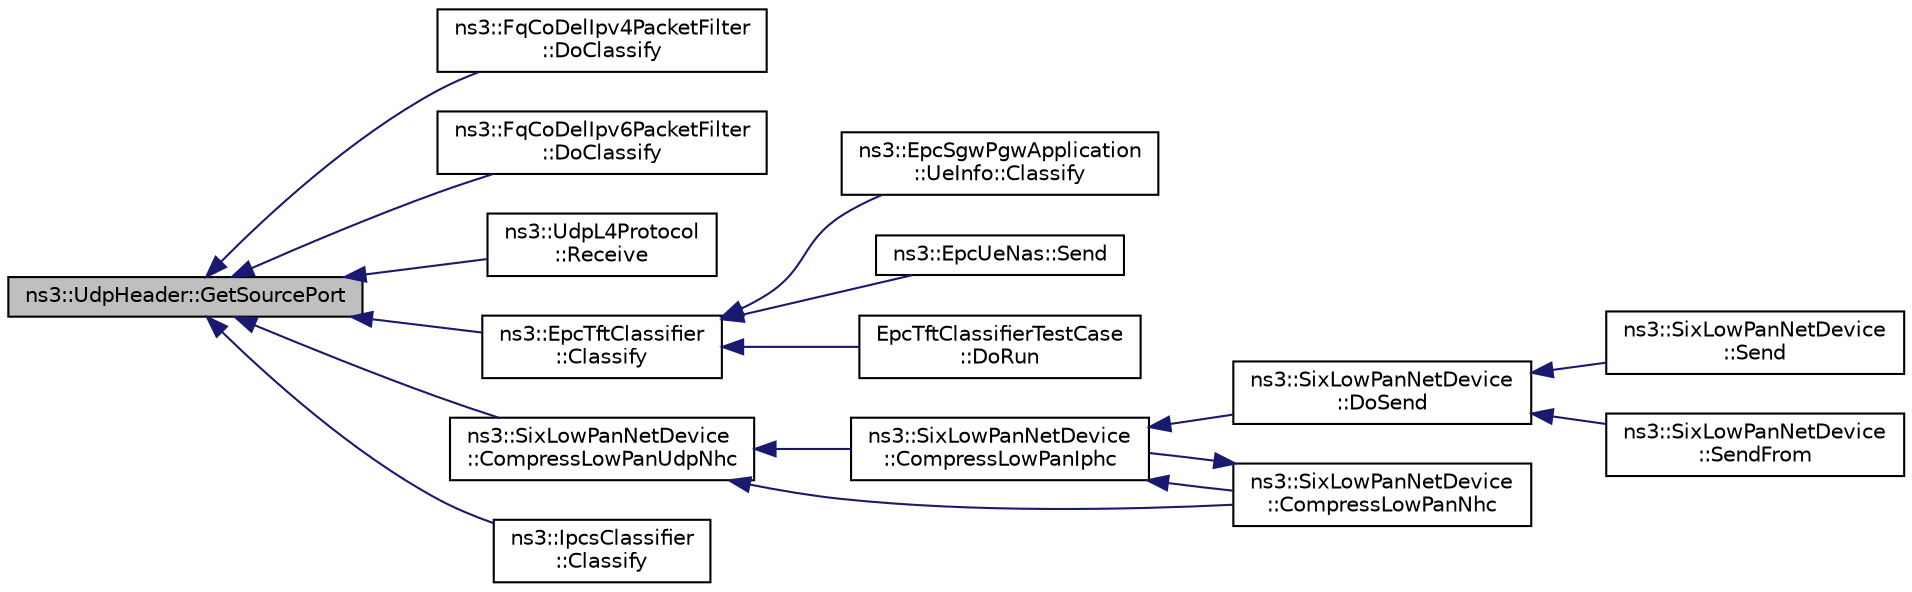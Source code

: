 digraph "ns3::UdpHeader::GetSourcePort"
{
  edge [fontname="Helvetica",fontsize="10",labelfontname="Helvetica",labelfontsize="10"];
  node [fontname="Helvetica",fontsize="10",shape=record];
  rankdir="LR";
  Node1 [label="ns3::UdpHeader::GetSourcePort",height=0.2,width=0.4,color="black", fillcolor="grey75", style="filled", fontcolor="black"];
  Node1 -> Node2 [dir="back",color="midnightblue",fontsize="10",style="solid"];
  Node2 [label="ns3::FqCoDelIpv4PacketFilter\l::DoClassify",height=0.2,width=0.4,color="black", fillcolor="white", style="filled",URL="$df/d0c/classns3_1_1FqCoDelIpv4PacketFilter.html#a30e9d58fd5f789f3117e8c56676f04b8",tooltip="Classify a packet. "];
  Node1 -> Node3 [dir="back",color="midnightblue",fontsize="10",style="solid"];
  Node3 [label="ns3::FqCoDelIpv6PacketFilter\l::DoClassify",height=0.2,width=0.4,color="black", fillcolor="white", style="filled",URL="$d7/d1a/classns3_1_1FqCoDelIpv6PacketFilter.html#a4f8a745f44a64df389097ebce12b6fce",tooltip="Classify a packet. "];
  Node1 -> Node4 [dir="back",color="midnightblue",fontsize="10",style="solid"];
  Node4 [label="ns3::UdpL4Protocol\l::Receive",height=0.2,width=0.4,color="black", fillcolor="white", style="filled",URL="$d0/d31/classns3_1_1UdpL4Protocol.html#a61e0744cc561ec265c8a888552e27310",tooltip="Called from lower-level layers to send the packet up in the stack. "];
  Node1 -> Node5 [dir="back",color="midnightblue",fontsize="10",style="solid"];
  Node5 [label="ns3::EpcTftClassifier\l::Classify",height=0.2,width=0.4,color="black", fillcolor="white", style="filled",URL="$df/dc5/classns3_1_1EpcTftClassifier.html#a5db19944027854e4f6f1c7f2ec2ef336"];
  Node5 -> Node6 [dir="back",color="midnightblue",fontsize="10",style="solid"];
  Node6 [label="ns3::EpcSgwPgwApplication\l::UeInfo::Classify",height=0.2,width=0.4,color="black", fillcolor="white", style="filled",URL="$d3/d99/classns3_1_1EpcSgwPgwApplication_1_1UeInfo.html#a806194d3d59b952120e144302b11299a"];
  Node5 -> Node7 [dir="back",color="midnightblue",fontsize="10",style="solid"];
  Node7 [label="ns3::EpcUeNas::Send",height=0.2,width=0.4,color="black", fillcolor="white", style="filled",URL="$d3/d16/classns3_1_1EpcUeNas.html#a486e2eae585304c4b4cba67cabcecb53"];
  Node5 -> Node8 [dir="back",color="midnightblue",fontsize="10",style="solid"];
  Node8 [label="EpcTftClassifierTestCase\l::DoRun",height=0.2,width=0.4,color="black", fillcolor="white", style="filled",URL="$dd/d98/classEpcTftClassifierTestCase.html#a51faba0aef8aaa1d7fef2ac1d3e5aa5d",tooltip="Implementation to actually run this TestCase. "];
  Node1 -> Node9 [dir="back",color="midnightblue",fontsize="10",style="solid"];
  Node9 [label="ns3::SixLowPanNetDevice\l::CompressLowPanUdpNhc",height=0.2,width=0.4,color="black", fillcolor="white", style="filled",URL="$d1/d2b/classns3_1_1SixLowPanNetDevice.html#aa163cb1c6e2c82e208692f9bae9b5189",tooltip="Compress the headers according to NHC compression. "];
  Node9 -> Node10 [dir="back",color="midnightblue",fontsize="10",style="solid"];
  Node10 [label="ns3::SixLowPanNetDevice\l::CompressLowPanIphc",height=0.2,width=0.4,color="black", fillcolor="white", style="filled",URL="$d1/d2b/classns3_1_1SixLowPanNetDevice.html#a67bf1501ba018d90c5bdb442371a3722",tooltip="Compress the headers according to IPHC compression. "];
  Node10 -> Node11 [dir="back",color="midnightblue",fontsize="10",style="solid"];
  Node11 [label="ns3::SixLowPanNetDevice\l::DoSend",height=0.2,width=0.4,color="black", fillcolor="white", style="filled",URL="$d1/d2b/classns3_1_1SixLowPanNetDevice.html#a0cd8b4fc52f256bd7743310434ac4680"];
  Node11 -> Node12 [dir="back",color="midnightblue",fontsize="10",style="solid"];
  Node12 [label="ns3::SixLowPanNetDevice\l::Send",height=0.2,width=0.4,color="black", fillcolor="white", style="filled",URL="$d1/d2b/classns3_1_1SixLowPanNetDevice.html#a6566ae05fbc295d8cd22166b6b2c28ea"];
  Node11 -> Node13 [dir="back",color="midnightblue",fontsize="10",style="solid"];
  Node13 [label="ns3::SixLowPanNetDevice\l::SendFrom",height=0.2,width=0.4,color="black", fillcolor="white", style="filled",URL="$d1/d2b/classns3_1_1SixLowPanNetDevice.html#aec79675091efa676370a4f9e6f4127e3"];
  Node10 -> Node14 [dir="back",color="midnightblue",fontsize="10",style="solid"];
  Node14 [label="ns3::SixLowPanNetDevice\l::CompressLowPanNhc",height=0.2,width=0.4,color="black", fillcolor="white", style="filled",URL="$d1/d2b/classns3_1_1SixLowPanNetDevice.html#a41d34fd1612e7e6911614fadfef6ab67",tooltip="Compress the headers according to NHC compression. "];
  Node14 -> Node10 [dir="back",color="midnightblue",fontsize="10",style="solid"];
  Node9 -> Node14 [dir="back",color="midnightblue",fontsize="10",style="solid"];
  Node1 -> Node15 [dir="back",color="midnightblue",fontsize="10",style="solid"];
  Node15 [label="ns3::IpcsClassifier\l::Classify",height=0.2,width=0.4,color="black", fillcolor="white", style="filled",URL="$d8/d54/classns3_1_1IpcsClassifier.html#a76830e1aad5ca23c103951ca4a0c7aa5",tooltip="classify a packet in a service flow "];
}
